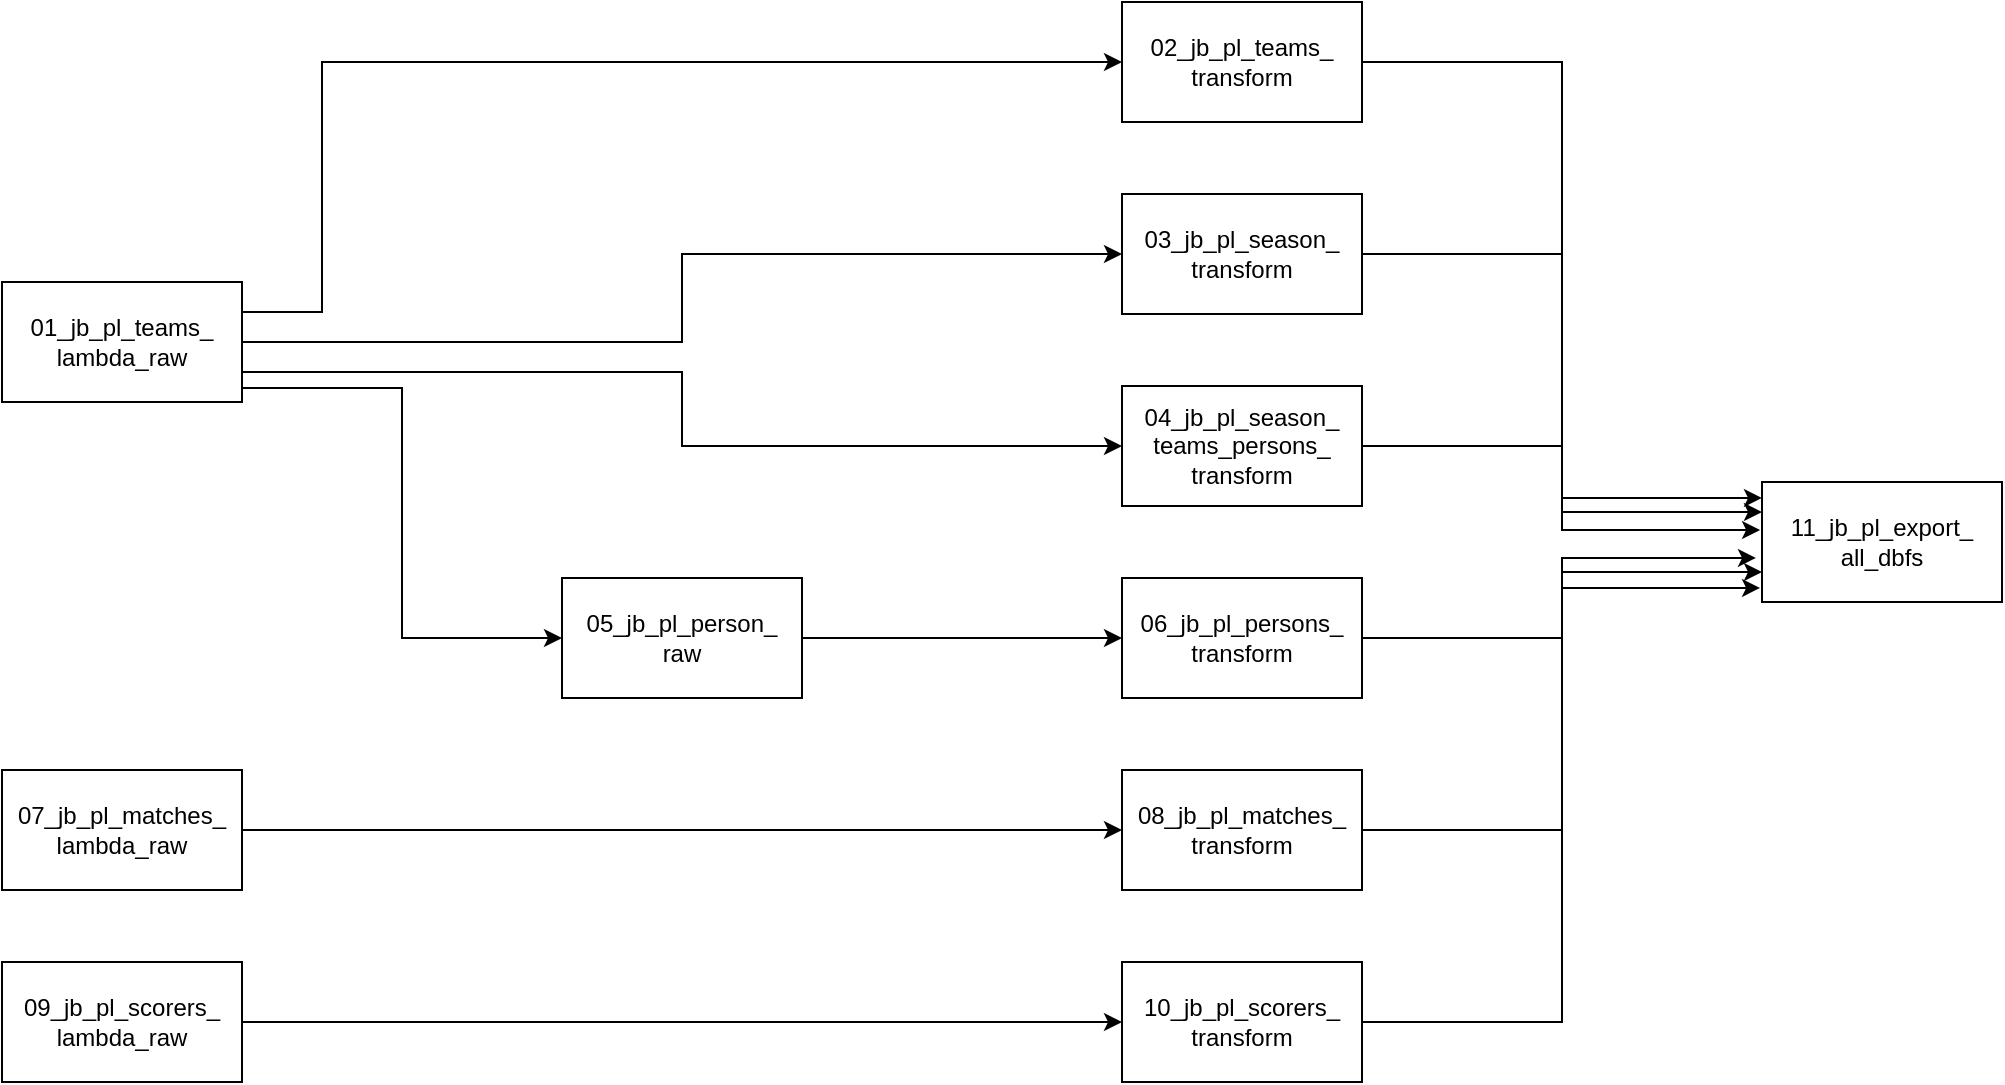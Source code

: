<mxfile version="26.0.14">
  <diagram name="Página-1" id="LrYrtsDt2w4bYjHXUYnr">
    <mxGraphModel dx="1434" dy="772" grid="1" gridSize="10" guides="1" tooltips="1" connect="1" arrows="1" fold="1" page="1" pageScale="1" pageWidth="1100" pageHeight="450" math="0" shadow="0">
      <root>
        <mxCell id="0" />
        <mxCell id="1" parent="0" />
        <mxCell id="2YZIvbXUw8d55ZtLt1JD-13" style="edgeStyle=orthogonalEdgeStyle;rounded=0;orthogonalLoop=1;jettySize=auto;html=1;entryX=0;entryY=0.5;entryDx=0;entryDy=0;exitX=1;exitY=0.25;exitDx=0;exitDy=0;" edge="1" parent="1" source="2YZIvbXUw8d55ZtLt1JD-1" target="2YZIvbXUw8d55ZtLt1JD-3">
          <mxGeometry relative="1" as="geometry">
            <Array as="points">
              <mxPoint x="200" y="175" />
              <mxPoint x="200" y="50" />
            </Array>
          </mxGeometry>
        </mxCell>
        <mxCell id="2YZIvbXUw8d55ZtLt1JD-14" style="edgeStyle=orthogonalEdgeStyle;rounded=0;orthogonalLoop=1;jettySize=auto;html=1;" edge="1" parent="1" source="2YZIvbXUw8d55ZtLt1JD-1" target="2YZIvbXUw8d55ZtLt1JD-4">
          <mxGeometry relative="1" as="geometry" />
        </mxCell>
        <mxCell id="2YZIvbXUw8d55ZtLt1JD-15" style="edgeStyle=orthogonalEdgeStyle;rounded=0;orthogonalLoop=1;jettySize=auto;html=1;entryX=0;entryY=0.5;entryDx=0;entryDy=0;exitX=1;exitY=0.75;exitDx=0;exitDy=0;" edge="1" parent="1" source="2YZIvbXUw8d55ZtLt1JD-1" target="2YZIvbXUw8d55ZtLt1JD-5">
          <mxGeometry relative="1" as="geometry" />
        </mxCell>
        <mxCell id="2YZIvbXUw8d55ZtLt1JD-16" style="edgeStyle=orthogonalEdgeStyle;rounded=0;orthogonalLoop=1;jettySize=auto;html=1;entryX=0;entryY=0.5;entryDx=0;entryDy=0;exitX=0.983;exitY=0.883;exitDx=0;exitDy=0;exitPerimeter=0;" edge="1" parent="1" source="2YZIvbXUw8d55ZtLt1JD-1" target="2YZIvbXUw8d55ZtLt1JD-6">
          <mxGeometry relative="1" as="geometry" />
        </mxCell>
        <mxCell id="2YZIvbXUw8d55ZtLt1JD-1" value="01_jb_pl_teams_&lt;div&gt;lambda_raw&lt;/div&gt;" style="rounded=0;html=1;whiteSpace=wrap;labelPosition=center;verticalLabelPosition=middle;align=center;verticalAlign=middle;" vertex="1" parent="1">
          <mxGeometry x="40" y="160" width="120" height="60" as="geometry" />
        </mxCell>
        <mxCell id="2YZIvbXUw8d55ZtLt1JD-3" value="02_jb_pl_teams_&lt;div&gt;transform&lt;/div&gt;" style="rounded=0;whiteSpace=wrap;html=1;" vertex="1" parent="1">
          <mxGeometry x="600" y="20" width="120" height="60" as="geometry" />
        </mxCell>
        <mxCell id="2YZIvbXUw8d55ZtLt1JD-21" style="edgeStyle=orthogonalEdgeStyle;rounded=0;orthogonalLoop=1;jettySize=auto;html=1;entryX=0;entryY=0.25;entryDx=0;entryDy=0;" edge="1" parent="1" source="2YZIvbXUw8d55ZtLt1JD-4" target="2YZIvbXUw8d55ZtLt1JD-12">
          <mxGeometry relative="1" as="geometry" />
        </mxCell>
        <mxCell id="2YZIvbXUw8d55ZtLt1JD-4" value="03_jb_pl_season_&lt;div&gt;transform&lt;/div&gt;" style="rounded=0;whiteSpace=wrap;html=1;" vertex="1" parent="1">
          <mxGeometry x="600" y="116" width="120" height="60" as="geometry" />
        </mxCell>
        <mxCell id="2YZIvbXUw8d55ZtLt1JD-5" value="04_jb_pl_season_&lt;div&gt;teams_&lt;span style=&quot;background-color: transparent; color: light-dark(rgb(0, 0, 0), rgb(255, 255, 255));&quot;&gt;persons_&lt;/span&gt;&lt;/div&gt;&lt;div&gt;&lt;span style=&quot;background-color: transparent; color: light-dark(rgb(0, 0, 0), rgb(255, 255, 255));&quot;&gt;transform&lt;/span&gt;&lt;/div&gt;" style="rounded=0;whiteSpace=wrap;html=1;" vertex="1" parent="1">
          <mxGeometry x="600" y="212" width="120" height="60" as="geometry" />
        </mxCell>
        <mxCell id="2YZIvbXUw8d55ZtLt1JD-17" style="edgeStyle=orthogonalEdgeStyle;rounded=0;orthogonalLoop=1;jettySize=auto;html=1;entryX=0;entryY=0.5;entryDx=0;entryDy=0;" edge="1" parent="1" source="2YZIvbXUw8d55ZtLt1JD-6" target="2YZIvbXUw8d55ZtLt1JD-7">
          <mxGeometry relative="1" as="geometry" />
        </mxCell>
        <mxCell id="2YZIvbXUw8d55ZtLt1JD-6" value="05_jb_pl_person_&lt;div&gt;raw&lt;/div&gt;" style="rounded=0;whiteSpace=wrap;html=1;" vertex="1" parent="1">
          <mxGeometry x="320" y="308" width="120" height="60" as="geometry" />
        </mxCell>
        <mxCell id="2YZIvbXUw8d55ZtLt1JD-23" style="edgeStyle=orthogonalEdgeStyle;rounded=0;orthogonalLoop=1;jettySize=auto;html=1;entryX=-0.025;entryY=0.633;entryDx=0;entryDy=0;entryPerimeter=0;" edge="1" parent="1" source="2YZIvbXUw8d55ZtLt1JD-7" target="2YZIvbXUw8d55ZtLt1JD-12">
          <mxGeometry relative="1" as="geometry">
            <mxPoint x="530" y="300" as="targetPoint" />
          </mxGeometry>
        </mxCell>
        <mxCell id="2YZIvbXUw8d55ZtLt1JD-7" value="06_jb_pl_persons_&lt;div&gt;transform&lt;/div&gt;" style="rounded=0;whiteSpace=wrap;html=1;" vertex="1" parent="1">
          <mxGeometry x="600" y="308" width="120" height="60" as="geometry" />
        </mxCell>
        <mxCell id="2YZIvbXUw8d55ZtLt1JD-18" style="edgeStyle=orthogonalEdgeStyle;rounded=0;orthogonalLoop=1;jettySize=auto;html=1;" edge="1" parent="1" source="2YZIvbXUw8d55ZtLt1JD-8" target="2YZIvbXUw8d55ZtLt1JD-9">
          <mxGeometry relative="1" as="geometry" />
        </mxCell>
        <mxCell id="2YZIvbXUw8d55ZtLt1JD-8" value="07_jb_pl_matches_&lt;div&gt;lambda_raw&lt;/div&gt;" style="rounded=0;whiteSpace=wrap;html=1;" vertex="1" parent="1">
          <mxGeometry x="40" y="404" width="120" height="60" as="geometry" />
        </mxCell>
        <mxCell id="2YZIvbXUw8d55ZtLt1JD-25" style="edgeStyle=orthogonalEdgeStyle;rounded=0;orthogonalLoop=1;jettySize=auto;html=1;entryX=0;entryY=0.75;entryDx=0;entryDy=0;" edge="1" parent="1" source="2YZIvbXUw8d55ZtLt1JD-9" target="2YZIvbXUw8d55ZtLt1JD-12">
          <mxGeometry relative="1" as="geometry" />
        </mxCell>
        <mxCell id="2YZIvbXUw8d55ZtLt1JD-9" value="08_jb_pl_matches_&lt;div&gt;transform&lt;/div&gt;" style="rounded=0;whiteSpace=wrap;html=1;" vertex="1" parent="1">
          <mxGeometry x="600" y="404" width="120" height="60" as="geometry" />
        </mxCell>
        <mxCell id="2YZIvbXUw8d55ZtLt1JD-19" style="edgeStyle=orthogonalEdgeStyle;rounded=0;orthogonalLoop=1;jettySize=auto;html=1;entryX=0;entryY=0.5;entryDx=0;entryDy=0;" edge="1" parent="1" source="2YZIvbXUw8d55ZtLt1JD-10" target="2YZIvbXUw8d55ZtLt1JD-11">
          <mxGeometry relative="1" as="geometry" />
        </mxCell>
        <mxCell id="2YZIvbXUw8d55ZtLt1JD-10" value="09_jb_pl_scorers_&lt;div&gt;lambda_raw&lt;/div&gt;" style="rounded=0;whiteSpace=wrap;html=1;" vertex="1" parent="1">
          <mxGeometry x="40" y="500" width="120" height="60" as="geometry" />
        </mxCell>
        <mxCell id="2YZIvbXUw8d55ZtLt1JD-11" value="10_jb_pl_scorers_&lt;div&gt;transform&lt;/div&gt;" style="rounded=0;whiteSpace=wrap;html=1;" vertex="1" parent="1">
          <mxGeometry x="600" y="500" width="120" height="60" as="geometry" />
        </mxCell>
        <mxCell id="2YZIvbXUw8d55ZtLt1JD-12" value="11_jb_pl_export_&lt;div&gt;all_dbfs&lt;/div&gt;" style="rounded=0;whiteSpace=wrap;html=1;" vertex="1" parent="1">
          <mxGeometry x="920" y="260" width="120" height="60" as="geometry" />
        </mxCell>
        <mxCell id="2YZIvbXUw8d55ZtLt1JD-20" style="edgeStyle=orthogonalEdgeStyle;rounded=0;orthogonalLoop=1;jettySize=auto;html=1;entryX=0;entryY=0.133;entryDx=0;entryDy=0;entryPerimeter=0;" edge="1" parent="1" source="2YZIvbXUw8d55ZtLt1JD-3" target="2YZIvbXUw8d55ZtLt1JD-12">
          <mxGeometry relative="1" as="geometry" />
        </mxCell>
        <mxCell id="2YZIvbXUw8d55ZtLt1JD-22" style="edgeStyle=orthogonalEdgeStyle;rounded=0;orthogonalLoop=1;jettySize=auto;html=1;entryX=-0.008;entryY=0.4;entryDx=0;entryDy=0;entryPerimeter=0;" edge="1" parent="1" source="2YZIvbXUw8d55ZtLt1JD-5" target="2YZIvbXUw8d55ZtLt1JD-12">
          <mxGeometry relative="1" as="geometry" />
        </mxCell>
        <mxCell id="2YZIvbXUw8d55ZtLt1JD-24" style="edgeStyle=orthogonalEdgeStyle;rounded=0;orthogonalLoop=1;jettySize=auto;html=1;entryX=-0.008;entryY=0.883;entryDx=0;entryDy=0;entryPerimeter=0;" edge="1" parent="1" source="2YZIvbXUw8d55ZtLt1JD-11" target="2YZIvbXUw8d55ZtLt1JD-12">
          <mxGeometry relative="1" as="geometry" />
        </mxCell>
      </root>
    </mxGraphModel>
  </diagram>
</mxfile>
